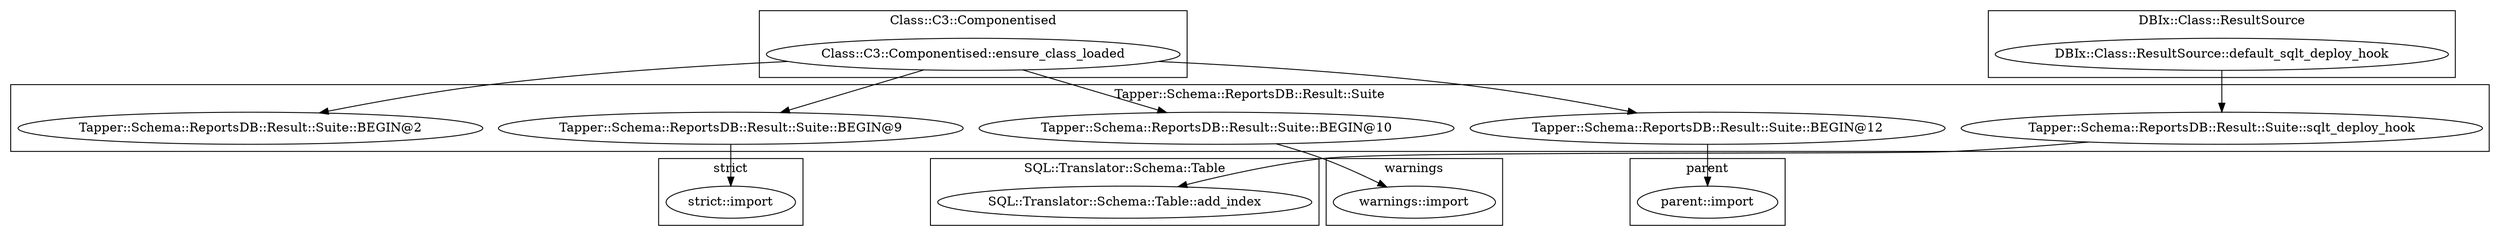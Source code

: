 digraph {
graph [overlap=false]
subgraph cluster_parent {
	label="parent";
	"parent::import";
}
subgraph cluster_Class_C3_Componentised {
	label="Class::C3::Componentised";
	"Class::C3::Componentised::ensure_class_loaded";
}
subgraph cluster_DBIx_Class_ResultSource {
	label="DBIx::Class::ResultSource";
	"DBIx::Class::ResultSource::default_sqlt_deploy_hook";
}
subgraph cluster_warnings {
	label="warnings";
	"warnings::import";
}
subgraph cluster_Tapper_Schema_ReportsDB_Result_Suite {
	label="Tapper::Schema::ReportsDB::Result::Suite";
	"Tapper::Schema::ReportsDB::Result::Suite::BEGIN@9";
	"Tapper::Schema::ReportsDB::Result::Suite::sqlt_deploy_hook";
	"Tapper::Schema::ReportsDB::Result::Suite::BEGIN@2";
	"Tapper::Schema::ReportsDB::Result::Suite::BEGIN@10";
	"Tapper::Schema::ReportsDB::Result::Suite::BEGIN@12";
}
subgraph cluster_strict {
	label="strict";
	"strict::import";
}
subgraph cluster_SQL_Translator_Schema_Table {
	label="SQL::Translator::Schema::Table";
	"SQL::Translator::Schema::Table::add_index";
}
"DBIx::Class::ResultSource::default_sqlt_deploy_hook" -> "Tapper::Schema::ReportsDB::Result::Suite::sqlt_deploy_hook";
"Tapper::Schema::ReportsDB::Result::Suite::BEGIN@10" -> "warnings::import";
"Tapper::Schema::ReportsDB::Result::Suite::sqlt_deploy_hook" -> "SQL::Translator::Schema::Table::add_index";
"Tapper::Schema::ReportsDB::Result::Suite::BEGIN@9" -> "strict::import";
"Tapper::Schema::ReportsDB::Result::Suite::BEGIN@12" -> "parent::import";
"Class::C3::Componentised::ensure_class_loaded" -> "Tapper::Schema::ReportsDB::Result::Suite::BEGIN@10";
"Class::C3::Componentised::ensure_class_loaded" -> "Tapper::Schema::ReportsDB::Result::Suite::BEGIN@2";
"Class::C3::Componentised::ensure_class_loaded" -> "Tapper::Schema::ReportsDB::Result::Suite::BEGIN@9";
"Class::C3::Componentised::ensure_class_loaded" -> "Tapper::Schema::ReportsDB::Result::Suite::BEGIN@12";
}
